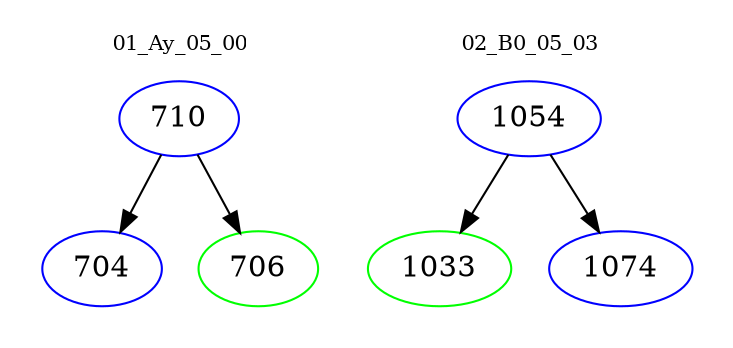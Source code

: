 digraph{
subgraph cluster_0 {
color = white
label = "01_Ay_05_00";
fontsize=10;
T0_710 [label="710", color="blue"]
T0_710 -> T0_704 [color="black"]
T0_704 [label="704", color="blue"]
T0_710 -> T0_706 [color="black"]
T0_706 [label="706", color="green"]
}
subgraph cluster_1 {
color = white
label = "02_B0_05_03";
fontsize=10;
T1_1054 [label="1054", color="blue"]
T1_1054 -> T1_1033 [color="black"]
T1_1033 [label="1033", color="green"]
T1_1054 -> T1_1074 [color="black"]
T1_1074 [label="1074", color="blue"]
}
}
